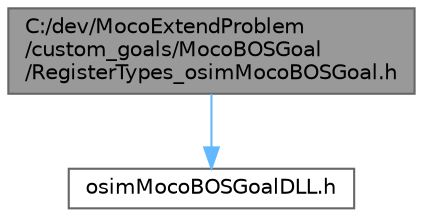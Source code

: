 digraph "C:/dev/MocoExtendProblem/custom_goals/MocoBOSGoal/RegisterTypes_osimMocoBOSGoal.h"
{
 // LATEX_PDF_SIZE
  bgcolor="transparent";
  edge [fontname=Helvetica,fontsize=10,labelfontname=Helvetica,labelfontsize=10];
  node [fontname=Helvetica,fontsize=10,shape=box,height=0.2,width=0.4];
  Node1 [id="Node000001",label="C:/dev/MocoExtendProblem\l/custom_goals/MocoBOSGoal\l/RegisterTypes_osimMocoBOSGoal.h",height=0.2,width=0.4,color="gray40", fillcolor="grey60", style="filled", fontcolor="black",tooltip=" "];
  Node1 -> Node2 [id="edge1_Node000001_Node000002",color="steelblue1",style="solid",tooltip=" "];
  Node2 [id="Node000002",label="osimMocoBOSGoalDLL.h",height=0.2,width=0.4,color="grey40", fillcolor="white", style="filled",URL="$_moco_b_o_s_goal_2osim_moco_b_o_s_goal_d_l_l_8h.html",tooltip=" "];
}
